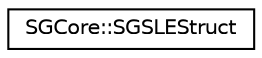 digraph "Graphical Class Hierarchy"
{
 // LATEX_PDF_SIZE
  edge [fontname="Helvetica",fontsize="10",labelfontname="Helvetica",labelfontsize="10"];
  node [fontname="Helvetica",fontsize="10",shape=record];
  rankdir="LR";
  Node0 [label="SGCore::SGSLEStruct",height=0.2,width=0.4,color="black", fillcolor="white", style="filled",URL="$structSGCore_1_1SGSLEStruct.html",tooltip=" "];
}
